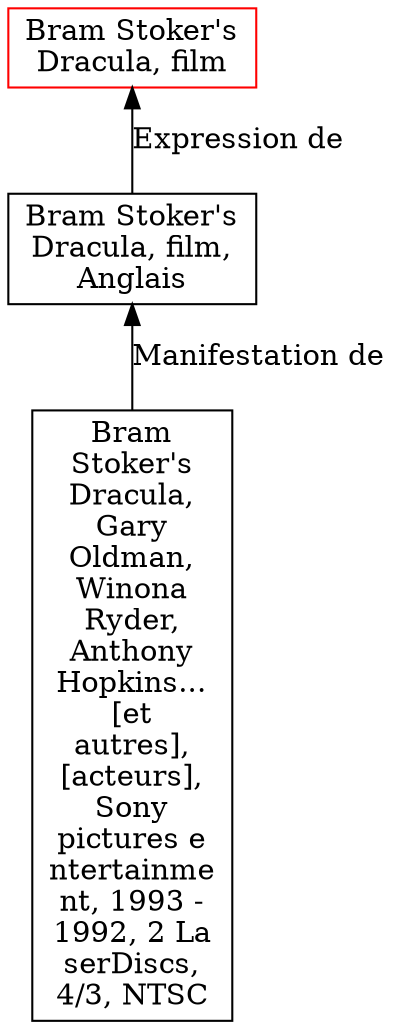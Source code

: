 // Notice UMLRM0078
digraph UMLRM0078 {
	node [align=left shape=rect]
	size="20,20"
	rankdir=BT
	UMLRM0078 [label="Bram Stoker's
Dracula, film" color=red]
	UMLRM0079 [label="Bram Stoker's
Dracula, film,
Anglais"]
	UMLRM0079 -> UMLRM0078 [label="Expression de"]
	UMLRM0080 [label="Bram
Stoker's
Dracula,
Gary
Oldman,
Winona
Ryder,
Anthony
Hopkins...
[et
autres],
[acteurs],
Sony
pictures e
ntertainme
nt, 1993 -
1992, 2 La
serDiscs,
4/3, NTSC"]
	UMLRM0080 -> UMLRM0079 [label="Manifestation de"]
}
